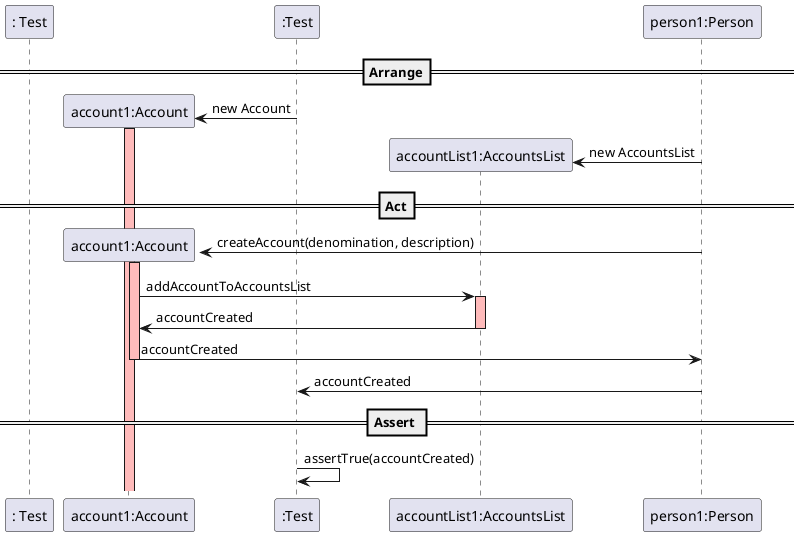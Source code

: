 @startuml
create ": Test"

==Arrange==

create "account1:Account"
":Test" -> "account1:Account" : new Account
activate "account1:Account" #FFBBBB

create "account1:Account"
create "accountList1:AccountsList"
"person1:Person" -> "accountList1:AccountsList" : new AccountsList

==Act==
create "account1:Account"
"person1:Person" -> "account1:Account" : createAccount(denomination, description)
activate "account1:Account" #FFBBBB

"account1:Account" -> "accountList1:AccountsList" : addAccountToAccountsList
activate "accountList1:AccountsList" #FFBBBB

"accountList1:AccountsList" -> "account1:Account" : accountCreated
deactivate "accountList1:AccountsList" #FFBBBB

"account1:Account" -> "person1:Person" : accountCreated
deactivate "account1:Account" #FFBBBB

"person1:Person" -> ":Test" : accountCreated
deactivate "person1:Person" #FFBBBB

== Assert ==

":Test" -> ":Test" : assertTrue(accountCreated)
@enduml